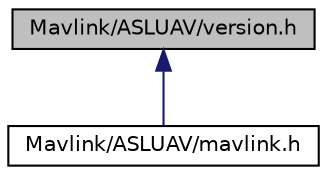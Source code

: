digraph "Mavlink/ASLUAV/version.h"
{
  edge [fontname="Helvetica",fontsize="10",labelfontname="Helvetica",labelfontsize="10"];
  node [fontname="Helvetica",fontsize="10",shape=record];
  Node1 [label="Mavlink/ASLUAV/version.h",height=0.2,width=0.4,color="black", fillcolor="grey75", style="filled", fontcolor="black"];
  Node1 -> Node2 [dir="back",color="midnightblue",fontsize="10",style="solid"];
  Node2 [label="Mavlink/ASLUAV/mavlink.h",height=0.2,width=0.4,color="black", fillcolor="white", style="filled",URL="$_a_s_l_u_a_v_2mavlink_8h.html",tooltip="MAVLink comm protocol built from ASLUAV.xml. "];
}

